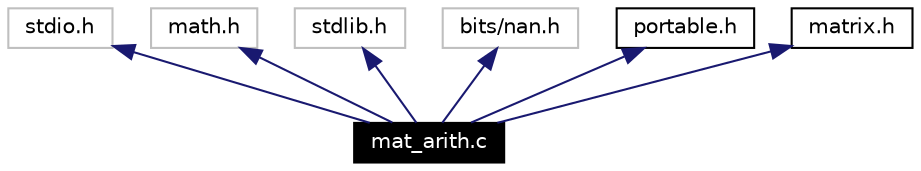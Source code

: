 digraph inheritance
{
  Node8 [shape="box",label="mat_arith.c",fontsize=10,height=0.2,width=0.4,fontname="Helvetica",color="black",style="filled" fontcolor="white"];
  Node9 -> Node8 [dir=back,color="midnightblue",fontsize=10,style="solid",fontname="Helvetica"];
  Node9 [shape="box",label="stdio.h",fontsize=10,height=0.2,width=0.4,fontname="Helvetica",color="grey75"];
  Node10 -> Node8 [dir=back,color="midnightblue",fontsize=10,style="solid",fontname="Helvetica"];
  Node10 [shape="box",label="math.h",fontsize=10,height=0.2,width=0.4,fontname="Helvetica",color="grey75"];
  Node11 -> Node8 [dir=back,color="midnightblue",fontsize=10,style="solid",fontname="Helvetica"];
  Node11 [shape="box",label="stdlib.h",fontsize=10,height=0.2,width=0.4,fontname="Helvetica",color="grey75"];
  Node12 -> Node8 [dir=back,color="midnightblue",fontsize=10,style="solid",fontname="Helvetica"];
  Node12 [shape="box",label="bits/nan.h",fontsize=10,height=0.2,width=0.4,fontname="Helvetica",color="grey75"];
  Node13 -> Node8 [dir=back,color="midnightblue",fontsize=10,style="solid",fontname="Helvetica"];
  Node13 [shape="box",label="portable.h",fontsize=10,height=0.2,width=0.4,fontname="Helvetica",color="black",URL="$portable_8h.html"];
  Node14 -> Node8 [dir=back,color="midnightblue",fontsize=10,style="solid",fontname="Helvetica"];
  Node14 [shape="box",label="matrix.h",fontsize=10,height=0.2,width=0.4,fontname="Helvetica",color="black",URL="$matrix_8h.html"];
}
